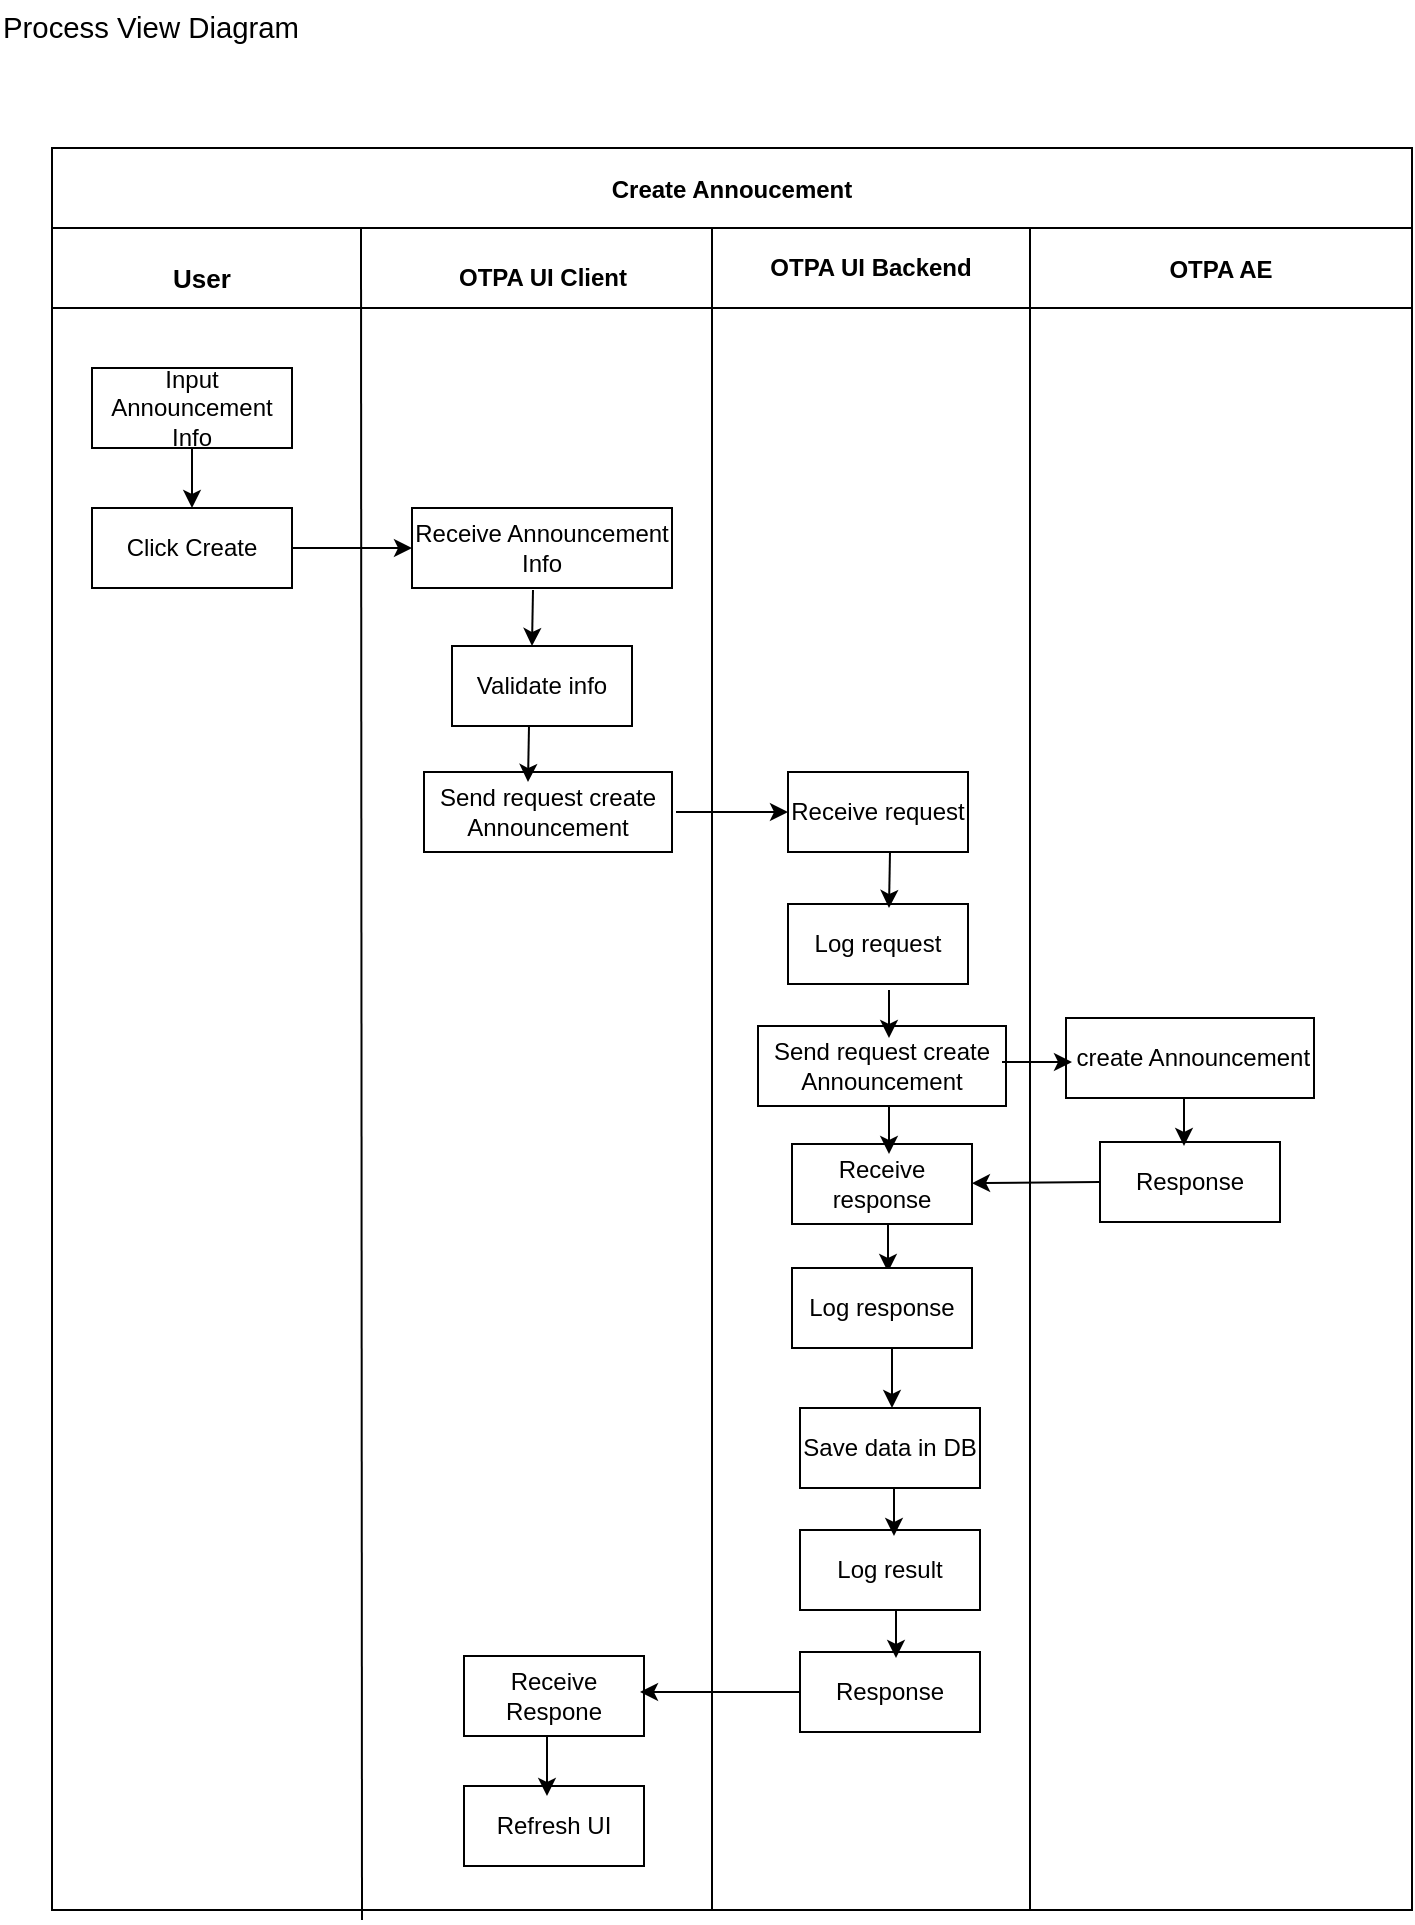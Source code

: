 <mxfile version="20.2.5" type="github">
  <diagram id="kgpKYQtTHZ0yAKxKKP6v" name="Page-1">
    <mxGraphModel dx="2414" dy="936" grid="0" gridSize="10" guides="1" tooltips="1" connect="1" arrows="1" fold="1" page="1" pageScale="1" pageWidth="850" pageHeight="1100" math="0" shadow="0">
      <root>
        <mxCell id="0" />
        <mxCell id="1" parent="0" />
        <mxCell id="3nuBFxr9cyL0pnOWT2aG-1" value="Create Annoucement" style="shape=table;childLayout=tableLayout;startSize=40;collapsible=0;recursiveResize=0;expand=0;fillColor=none;fontStyle=1" parent="1" vertex="1">
          <mxGeometry x="-174" y="95" width="680" height="881" as="geometry" />
        </mxCell>
        <mxCell id="3nuBFxr9cyL0pnOWT2aG-3" value="" style="shape=tableRow;horizontal=0;swimlaneHead=0;swimlaneBody=0;top=0;left=0;bottom=0;right=0;fillColor=none;points=[[0,0.5],[1,0.5]];portConstraint=eastwest;startSize=0;collapsible=0;recursiveResize=0;expand=0;fontStyle=1;" parent="3nuBFxr9cyL0pnOWT2aG-1" vertex="1">
          <mxGeometry y="40" width="680" height="841" as="geometry" />
        </mxCell>
        <mxCell id="3nuBFxr9cyL0pnOWT2aG-4" value="" style="swimlane;swimlaneHead=0;swimlaneBody=0;connectable=0;fillColor=none;startSize=40;collapsible=0;recursiveResize=0;expand=0;fontStyle=1;" parent="3nuBFxr9cyL0pnOWT2aG-3" vertex="1">
          <mxGeometry width="330" height="841" as="geometry">
            <mxRectangle width="330" height="841" as="alternateBounds" />
          </mxGeometry>
        </mxCell>
        <mxCell id="3nuBFxr9cyL0pnOWT2aG-7" value="Receive Announcement Info" style="rounded=0;whiteSpace=wrap;html=1;" parent="3nuBFxr9cyL0pnOWT2aG-4" vertex="1">
          <mxGeometry x="180" y="140" width="130" height="40" as="geometry" />
        </mxCell>
        <mxCell id="u42V9gx1YOsnKbqX93Dj-2" value="Validate info" style="rounded=0;whiteSpace=wrap;html=1;" parent="3nuBFxr9cyL0pnOWT2aG-4" vertex="1">
          <mxGeometry x="200" y="209" width="90" height="40" as="geometry" />
        </mxCell>
        <mxCell id="u42V9gx1YOsnKbqX93Dj-3" value="Send request create Announcement" style="rounded=0;whiteSpace=wrap;html=1;" parent="3nuBFxr9cyL0pnOWT2aG-4" vertex="1">
          <mxGeometry x="186" y="272" width="124" height="40" as="geometry" />
        </mxCell>
        <mxCell id="u42V9gx1YOsnKbqX93Dj-12" value="&lt;b&gt;OTPA UI Client&lt;/b&gt;" style="text;html=1;strokeColor=none;fillColor=none;align=center;verticalAlign=middle;whiteSpace=wrap;rounded=0;" parent="3nuBFxr9cyL0pnOWT2aG-4" vertex="1">
          <mxGeometry x="200" y="10" width="91" height="30" as="geometry" />
        </mxCell>
        <mxCell id="u42V9gx1YOsnKbqX93Dj-13" value="&lt;span style=&quot;font-size: 13px;&quot;&gt;&lt;b&gt;User&lt;/b&gt;&lt;/span&gt;" style="text;html=1;strokeColor=none;fillColor=none;align=center;verticalAlign=middle;whiteSpace=wrap;rounded=0;" parent="3nuBFxr9cyL0pnOWT2aG-4" vertex="1">
          <mxGeometry x="20" y="10" width="110" height="30" as="geometry" />
        </mxCell>
        <mxCell id="u42V9gx1YOsnKbqX93Dj-14" value="Input Announcement Info" style="rounded=0;whiteSpace=wrap;html=1;" parent="3nuBFxr9cyL0pnOWT2aG-4" vertex="1">
          <mxGeometry x="20" y="70" width="100" height="40" as="geometry" />
        </mxCell>
        <mxCell id="u42V9gx1YOsnKbqX93Dj-15" value="Click Create" style="rounded=0;whiteSpace=wrap;html=1;" parent="3nuBFxr9cyL0pnOWT2aG-4" vertex="1">
          <mxGeometry x="20" y="140" width="100" height="40" as="geometry" />
        </mxCell>
        <mxCell id="u42V9gx1YOsnKbqX93Dj-25" value="Receive Respone" style="rounded=0;whiteSpace=wrap;html=1;" parent="3nuBFxr9cyL0pnOWT2aG-4" vertex="1">
          <mxGeometry x="206" y="714" width="90" height="40" as="geometry" />
        </mxCell>
        <mxCell id="u42V9gx1YOsnKbqX93Dj-26" value="Refresh UI" style="rounded=0;whiteSpace=wrap;html=1;" parent="3nuBFxr9cyL0pnOWT2aG-4" vertex="1">
          <mxGeometry x="206" y="779" width="90" height="40" as="geometry" />
        </mxCell>
        <mxCell id="u42V9gx1YOsnKbqX93Dj-30" style="edgeStyle=orthogonalEdgeStyle;rounded=0;orthogonalLoop=1;jettySize=auto;html=1;exitX=0.5;exitY=1;exitDx=0;exitDy=0;" parent="3nuBFxr9cyL0pnOWT2aG-4" edge="1">
          <mxGeometry relative="1" as="geometry">
            <mxPoint x="227.5" y="180" as="sourcePoint" />
            <mxPoint x="227.5" y="180" as="targetPoint" />
          </mxGeometry>
        </mxCell>
        <mxCell id="u42V9gx1YOsnKbqX93Dj-31" style="edgeStyle=orthogonalEdgeStyle;rounded=0;orthogonalLoop=1;jettySize=auto;html=1;exitX=0.5;exitY=1;exitDx=0;exitDy=0;" parent="3nuBFxr9cyL0pnOWT2aG-4" edge="1">
          <mxGeometry relative="1" as="geometry">
            <mxPoint x="227.5" y="250" as="sourcePoint" />
            <mxPoint x="227.5" y="250" as="targetPoint" />
          </mxGeometry>
        </mxCell>
        <mxCell id="u42V9gx1YOsnKbqX93Dj-39" value="" style="endArrow=classic;html=1;rounded=0;exitX=0.5;exitY=1;exitDx=0;exitDy=0;" parent="3nuBFxr9cyL0pnOWT2aG-4" source="u42V9gx1YOsnKbqX93Dj-14" target="u42V9gx1YOsnKbqX93Dj-15" edge="1">
          <mxGeometry width="50" height="50" relative="1" as="geometry">
            <mxPoint x="45" y="160" as="sourcePoint" />
            <mxPoint x="95" y="110" as="targetPoint" />
          </mxGeometry>
        </mxCell>
        <mxCell id="u42V9gx1YOsnKbqX93Dj-54" value="" style="endArrow=classic;html=1;rounded=0;" parent="3nuBFxr9cyL0pnOWT2aG-4" source="u42V9gx1YOsnKbqX93Dj-15" edge="1">
          <mxGeometry width="50" height="50" relative="1" as="geometry">
            <mxPoint x="100" y="220" as="sourcePoint" />
            <mxPoint x="180" y="160" as="targetPoint" />
          </mxGeometry>
        </mxCell>
        <mxCell id="u42V9gx1YOsnKbqX93Dj-70" value="" style="endArrow=classic;html=1;rounded=0;exitX=0.5;exitY=1;exitDx=0;exitDy=0;" parent="3nuBFxr9cyL0pnOWT2aG-4" edge="1">
          <mxGeometry width="50" height="50" relative="1" as="geometry">
            <mxPoint x="247.5" y="754" as="sourcePoint" />
            <mxPoint x="247.5" y="784" as="targetPoint" />
          </mxGeometry>
        </mxCell>
        <mxCell id="u42V9gx1YOsnKbqX93Dj-11" value="" style="endArrow=none;html=1;rounded=0;" parent="3nuBFxr9cyL0pnOWT2aG-4" edge="1">
          <mxGeometry width="50" height="50" relative="1" as="geometry">
            <mxPoint x="155" y="846" as="sourcePoint" />
            <mxPoint x="154.5" as="targetPoint" />
          </mxGeometry>
        </mxCell>
        <mxCell id="c4E9DKU7qMFVGhHhTByR-41" value="" style="endArrow=classic;html=1;rounded=0;entryX=0;entryY=0.5;entryDx=0;entryDy=0;" edge="1" parent="3nuBFxr9cyL0pnOWT2aG-4" target="3nuBFxr9cyL0pnOWT2aG-9">
          <mxGeometry width="50" height="50" relative="1" as="geometry">
            <mxPoint x="312" y="292" as="sourcePoint" />
            <mxPoint x="343" y="291.5" as="targetPoint" />
          </mxGeometry>
        </mxCell>
        <mxCell id="c4E9DKU7qMFVGhHhTByR-45" value="" style="endArrow=classic;html=1;rounded=0;" edge="1" parent="3nuBFxr9cyL0pnOWT2aG-4">
          <mxGeometry width="50" height="50" relative="1" as="geometry">
            <mxPoint x="240.5" y="181" as="sourcePoint" />
            <mxPoint x="240" y="209" as="targetPoint" />
          </mxGeometry>
        </mxCell>
        <mxCell id="c4E9DKU7qMFVGhHhTByR-47" value="" style="endArrow=classic;html=1;rounded=0;" edge="1" parent="3nuBFxr9cyL0pnOWT2aG-4">
          <mxGeometry width="50" height="50" relative="1" as="geometry">
            <mxPoint x="238.5" y="249" as="sourcePoint" />
            <mxPoint x="238" y="277" as="targetPoint" />
          </mxGeometry>
        </mxCell>
        <mxCell id="3nuBFxr9cyL0pnOWT2aG-8" value="" style="swimlane;swimlaneHead=0;swimlaneBody=0;connectable=0;fillColor=none;startSize=40;collapsible=0;recursiveResize=0;expand=0;fontStyle=1;" parent="3nuBFxr9cyL0pnOWT2aG-3" vertex="1">
          <mxGeometry x="330" width="159" height="841" as="geometry">
            <mxRectangle width="159" height="841" as="alternateBounds" />
          </mxGeometry>
        </mxCell>
        <mxCell id="3nuBFxr9cyL0pnOWT2aG-9" value="Receive request" style="rounded=0;whiteSpace=wrap;html=1;" parent="3nuBFxr9cyL0pnOWT2aG-8" vertex="1">
          <mxGeometry x="38" y="272" width="90" height="40" as="geometry" />
        </mxCell>
        <mxCell id="u42V9gx1YOsnKbqX93Dj-19" value="Receive response" style="rounded=0;whiteSpace=wrap;html=1;" parent="3nuBFxr9cyL0pnOWT2aG-8" vertex="1">
          <mxGeometry x="40" y="458" width="90" height="40" as="geometry" />
        </mxCell>
        <mxCell id="u42V9gx1YOsnKbqX93Dj-62" value="" style="endArrow=classic;html=1;rounded=0;exitX=0.5;exitY=1;exitDx=0;exitDy=0;" parent="3nuBFxr9cyL0pnOWT2aG-8" edge="1">
          <mxGeometry width="50" height="50" relative="1" as="geometry">
            <mxPoint x="88" y="498" as="sourcePoint" />
            <mxPoint x="88" y="522" as="targetPoint" />
          </mxGeometry>
        </mxCell>
        <mxCell id="u42V9gx1YOsnKbqX93Dj-63" value="" style="endArrow=classic;html=1;rounded=0;exitX=0.5;exitY=1;exitDx=0;exitDy=0;" parent="3nuBFxr9cyL0pnOWT2aG-8" edge="1">
          <mxGeometry width="50" height="50" relative="1" as="geometry">
            <mxPoint x="90" y="560" as="sourcePoint" />
            <mxPoint x="90" y="590" as="targetPoint" />
          </mxGeometry>
        </mxCell>
        <mxCell id="u42V9gx1YOsnKbqX93Dj-20" value="Log request" style="rounded=0;whiteSpace=wrap;html=1;" parent="3nuBFxr9cyL0pnOWT2aG-8" vertex="1">
          <mxGeometry x="38" y="338" width="90" height="40" as="geometry" />
        </mxCell>
        <mxCell id="c4E9DKU7qMFVGhHhTByR-11" value="Send request create Announcement" style="rounded=0;whiteSpace=wrap;html=1;" vertex="1" parent="3nuBFxr9cyL0pnOWT2aG-8">
          <mxGeometry x="23" y="399" width="124" height="40" as="geometry" />
        </mxCell>
        <mxCell id="c4E9DKU7qMFVGhHhTByR-25" value="Log response" style="rounded=0;whiteSpace=wrap;html=1;" vertex="1" parent="3nuBFxr9cyL0pnOWT2aG-8">
          <mxGeometry x="40" y="520" width="90" height="40" as="geometry" />
        </mxCell>
        <mxCell id="c4E9DKU7qMFVGhHhTByR-27" value="Save data in DB" style="rounded=0;whiteSpace=wrap;html=1;" vertex="1" parent="3nuBFxr9cyL0pnOWT2aG-8">
          <mxGeometry x="44" y="590" width="90" height="40" as="geometry" />
        </mxCell>
        <mxCell id="c4E9DKU7qMFVGhHhTByR-28" value="Log result" style="rounded=0;whiteSpace=wrap;html=1;" vertex="1" parent="3nuBFxr9cyL0pnOWT2aG-8">
          <mxGeometry x="44" y="651" width="90" height="40" as="geometry" />
        </mxCell>
        <mxCell id="u42V9gx1YOsnKbqX93Dj-24" value="Response" style="rounded=0;whiteSpace=wrap;html=1;" parent="3nuBFxr9cyL0pnOWT2aG-8" vertex="1">
          <mxGeometry x="44" y="712" width="90" height="40" as="geometry" />
        </mxCell>
        <mxCell id="c4E9DKU7qMFVGhHhTByR-34" value="" style="endArrow=classic;html=1;rounded=0;exitX=0.5;exitY=1;exitDx=0;exitDy=0;" edge="1" parent="3nuBFxr9cyL0pnOWT2aG-8">
          <mxGeometry width="50" height="50" relative="1" as="geometry">
            <mxPoint x="91" y="630" as="sourcePoint" />
            <mxPoint x="91" y="654" as="targetPoint" />
          </mxGeometry>
        </mxCell>
        <mxCell id="c4E9DKU7qMFVGhHhTByR-35" value="" style="endArrow=classic;html=1;rounded=0;exitX=0.5;exitY=1;exitDx=0;exitDy=0;" edge="1" parent="3nuBFxr9cyL0pnOWT2aG-8">
          <mxGeometry width="50" height="50" relative="1" as="geometry">
            <mxPoint x="92" y="691" as="sourcePoint" />
            <mxPoint x="92" y="715" as="targetPoint" />
          </mxGeometry>
        </mxCell>
        <mxCell id="c4E9DKU7qMFVGhHhTByR-38" value="" style="endArrow=classic;html=1;rounded=0;exitX=0.5;exitY=1;exitDx=0;exitDy=0;" edge="1" parent="3nuBFxr9cyL0pnOWT2aG-8">
          <mxGeometry width="50" height="50" relative="1" as="geometry">
            <mxPoint x="88.5" y="439" as="sourcePoint" />
            <mxPoint x="88.5" y="463" as="targetPoint" />
          </mxGeometry>
        </mxCell>
        <mxCell id="c4E9DKU7qMFVGhHhTByR-39" value="" style="endArrow=classic;html=1;rounded=0;exitX=0.5;exitY=1;exitDx=0;exitDy=0;" edge="1" parent="3nuBFxr9cyL0pnOWT2aG-8">
          <mxGeometry width="50" height="50" relative="1" as="geometry">
            <mxPoint x="88.5" y="381" as="sourcePoint" />
            <mxPoint x="88.5" y="405" as="targetPoint" />
          </mxGeometry>
        </mxCell>
        <mxCell id="c4E9DKU7qMFVGhHhTByR-40" value="" style="endArrow=classic;html=1;rounded=0;" edge="1" parent="3nuBFxr9cyL0pnOWT2aG-8">
          <mxGeometry width="50" height="50" relative="1" as="geometry">
            <mxPoint x="89" y="312" as="sourcePoint" />
            <mxPoint x="88.5" y="340" as="targetPoint" />
          </mxGeometry>
        </mxCell>
        <mxCell id="c4E9DKU7qMFVGhHhTByR-48" value="&lt;b&gt;OTPA UI Backend&lt;/b&gt;" style="text;html=1;strokeColor=none;fillColor=none;align=center;verticalAlign=middle;whiteSpace=wrap;rounded=0;" vertex="1" parent="3nuBFxr9cyL0pnOWT2aG-8">
          <mxGeometry x="25" y="5" width="109" height="30" as="geometry" />
        </mxCell>
        <mxCell id="3nuBFxr9cyL0pnOWT2aG-11" value="OTPA AE" style="swimlane;swimlaneHead=0;swimlaneBody=0;connectable=0;fillColor=none;startSize=40;collapsible=0;recursiveResize=0;expand=0;fontStyle=1;" parent="3nuBFxr9cyL0pnOWT2aG-3" vertex="1">
          <mxGeometry x="489" width="191" height="841" as="geometry">
            <mxRectangle width="191" height="841" as="alternateBounds" />
          </mxGeometry>
        </mxCell>
        <mxCell id="c4E9DKU7qMFVGhHhTByR-23" value="&amp;nbsp;create Announcement" style="rounded=0;whiteSpace=wrap;html=1;" vertex="1" parent="3nuBFxr9cyL0pnOWT2aG-11">
          <mxGeometry x="18" y="395" width="124" height="40" as="geometry" />
        </mxCell>
        <mxCell id="c4E9DKU7qMFVGhHhTByR-24" value="Response" style="rounded=0;whiteSpace=wrap;html=1;" vertex="1" parent="3nuBFxr9cyL0pnOWT2aG-11">
          <mxGeometry x="35" y="457" width="90" height="40" as="geometry" />
        </mxCell>
        <mxCell id="c4E9DKU7qMFVGhHhTByR-36" value="" style="endArrow=classic;html=1;rounded=0;" edge="1" parent="3nuBFxr9cyL0pnOWT2aG-11">
          <mxGeometry width="50" height="50" relative="1" as="geometry">
            <mxPoint x="-14" y="417" as="sourcePoint" />
            <mxPoint x="21" y="417" as="targetPoint" />
          </mxGeometry>
        </mxCell>
        <mxCell id="c4E9DKU7qMFVGhHhTByR-37" style="edgeStyle=orthogonalEdgeStyle;rounded=0;orthogonalLoop=1;jettySize=auto;html=1;exitX=0.5;exitY=1;exitDx=0;exitDy=0;" edge="1" parent="3nuBFxr9cyL0pnOWT2aG-11" source="c4E9DKU7qMFVGhHhTByR-24" target="c4E9DKU7qMFVGhHhTByR-24">
          <mxGeometry relative="1" as="geometry" />
        </mxCell>
        <mxCell id="c4E9DKU7qMFVGhHhTByR-43" value="" style="endArrow=classic;html=1;rounded=0;exitX=0.5;exitY=1;exitDx=0;exitDy=0;" edge="1" parent="3nuBFxr9cyL0pnOWT2aG-11">
          <mxGeometry width="50" height="50" relative="1" as="geometry">
            <mxPoint x="77" y="435" as="sourcePoint" />
            <mxPoint x="77" y="459" as="targetPoint" />
          </mxGeometry>
        </mxCell>
        <mxCell id="u42V9gx1YOsnKbqX93Dj-64" value="" style="endArrow=classic;html=1;rounded=0;exitX=0;exitY=0.5;exitDx=0;exitDy=0;" parent="3nuBFxr9cyL0pnOWT2aG-3" target="u42V9gx1YOsnKbqX93Dj-19" edge="1" source="c4E9DKU7qMFVGhHhTByR-24">
          <mxGeometry width="50" height="50" relative="1" as="geometry">
            <mxPoint x="449.5" y="649.5" as="sourcePoint" />
            <mxPoint x="509.5" y="649.5" as="targetPoint" />
          </mxGeometry>
        </mxCell>
        <mxCell id="c4E9DKU7qMFVGhHhTByR-44" value="" style="endArrow=classic;html=1;rounded=0;exitX=0;exitY=0.5;exitDx=0;exitDy=0;" edge="1" parent="3nuBFxr9cyL0pnOWT2aG-3" source="u42V9gx1YOsnKbqX93Dj-24">
          <mxGeometry width="50" height="50" relative="1" as="geometry">
            <mxPoint x="361" y="737" as="sourcePoint" />
            <mxPoint x="294" y="732" as="targetPoint" />
          </mxGeometry>
        </mxCell>
        <mxCell id="u42V9gx1YOsnKbqX93Dj-73" value="&lt;span style=&quot;font-size:11.0pt;line-height:&lt;br/&gt;120%;font-family:&amp;quot;Arial&amp;quot;,sans-serif;mso-fareast-font-family:Calibri;mso-fareast-theme-font:&lt;br/&gt;minor-latin;mso-ansi-language:EN-GB;mso-fareast-language:EN-US;mso-bidi-language:&lt;br/&gt;AR-SA&quot; lang=&quot;EN-GB&quot;&gt;Process View Diagram&lt;/span&gt;" style="text;html=1;align=center;verticalAlign=middle;resizable=0;points=[];autosize=1;strokeColor=none;fillColor=none;fontSize=13;" parent="1" vertex="1">
          <mxGeometry x="-200" y="21" width="149" height="28" as="geometry" />
        </mxCell>
      </root>
    </mxGraphModel>
  </diagram>
</mxfile>
